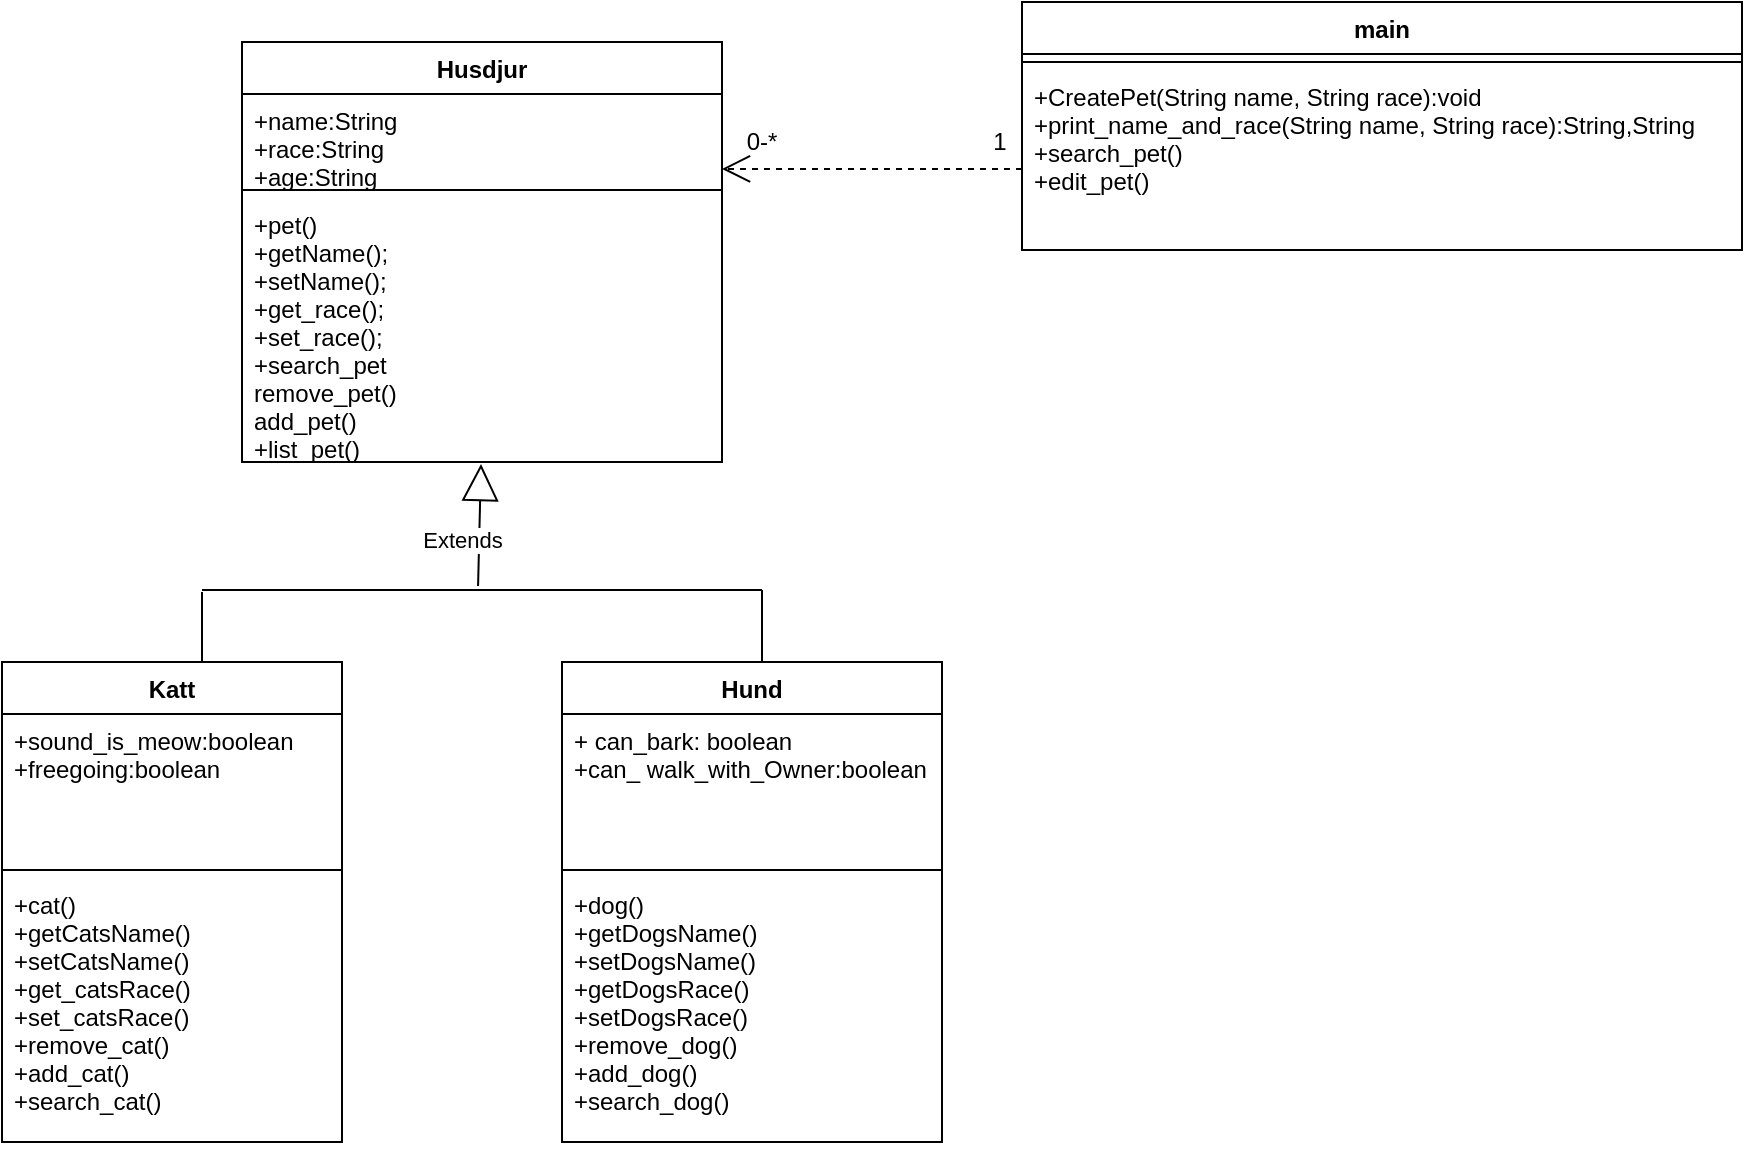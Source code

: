 <mxfile version="13.9.9" type="device"><diagram id="62Jtw1k1Lad6mSgGjFzU" name="Sida-1"><mxGraphModel dx="1086" dy="806" grid="1" gridSize="10" guides="1" tooltips="1" connect="1" arrows="1" fold="1" page="1" pageScale="1" pageWidth="827" pageHeight="1169" math="0" shadow="0"><root><mxCell id="0"/><mxCell id="1" parent="0"/><mxCell id="jmDAIur87etK6Wn2ecsM-1" value="Katt" style="swimlane;fontStyle=1;align=center;verticalAlign=top;childLayout=stackLayout;horizontal=1;startSize=26;horizontalStack=0;resizeParent=1;resizeParentMax=0;resizeLast=0;collapsible=1;marginBottom=0;" parent="1" vertex="1"><mxGeometry x="70" y="660" width="170" height="240" as="geometry"/></mxCell><mxCell id="jmDAIur87etK6Wn2ecsM-2" value="+sound_is_meow:boolean&#10;+freegoing:boolean" style="text;strokeColor=none;fillColor=none;align=left;verticalAlign=top;spacingLeft=4;spacingRight=4;overflow=hidden;rotatable=0;points=[[0,0.5],[1,0.5]];portConstraint=eastwest;" parent="jmDAIur87etK6Wn2ecsM-1" vertex="1"><mxGeometry y="26" width="170" height="74" as="geometry"/></mxCell><mxCell id="jmDAIur87etK6Wn2ecsM-3" value="" style="line;strokeWidth=1;fillColor=none;align=left;verticalAlign=middle;spacingTop=-1;spacingLeft=3;spacingRight=3;rotatable=0;labelPosition=right;points=[];portConstraint=eastwest;" parent="jmDAIur87etK6Wn2ecsM-1" vertex="1"><mxGeometry y="100" width="170" height="8" as="geometry"/></mxCell><mxCell id="jmDAIur87etK6Wn2ecsM-4" value="+cat()&#10;+getCatsName()&#10;+setCatsName()&#10;+get_catsRace()&#10;+set_catsRace()&#10;+remove_cat()&#10;+add_cat()&#10;+search_cat()" style="text;strokeColor=none;fillColor=none;align=left;verticalAlign=top;spacingLeft=4;spacingRight=4;overflow=hidden;rotatable=0;points=[[0,0.5],[1,0.5]];portConstraint=eastwest;" parent="jmDAIur87etK6Wn2ecsM-1" vertex="1"><mxGeometry y="108" width="170" height="132" as="geometry"/></mxCell><mxCell id="jmDAIur87etK6Wn2ecsM-5" value="Hund" style="swimlane;fontStyle=1;align=center;verticalAlign=top;childLayout=stackLayout;horizontal=1;startSize=26;horizontalStack=0;resizeParent=1;resizeParentMax=0;resizeLast=0;collapsible=1;marginBottom=0;" parent="1" vertex="1"><mxGeometry x="350" y="660" width="190" height="240" as="geometry"/></mxCell><mxCell id="jmDAIur87etK6Wn2ecsM-6" value="+ can_bark: boolean&#10;+can_ walk_with_Owner:boolean" style="text;strokeColor=none;fillColor=none;align=left;verticalAlign=top;spacingLeft=4;spacingRight=4;overflow=hidden;rotatable=0;points=[[0,0.5],[1,0.5]];portConstraint=eastwest;" parent="jmDAIur87etK6Wn2ecsM-5" vertex="1"><mxGeometry y="26" width="190" height="74" as="geometry"/></mxCell><mxCell id="jmDAIur87etK6Wn2ecsM-7" value="" style="line;strokeWidth=1;fillColor=none;align=left;verticalAlign=middle;spacingTop=-1;spacingLeft=3;spacingRight=3;rotatable=0;labelPosition=right;points=[];portConstraint=eastwest;" parent="jmDAIur87etK6Wn2ecsM-5" vertex="1"><mxGeometry y="100" width="190" height="8" as="geometry"/></mxCell><mxCell id="jmDAIur87etK6Wn2ecsM-8" value="+dog()&#10;+getDogsName()&#10;+setDogsName()&#10;+getDogsRace()&#10;+setDogsRace()&#10;+remove_dog()&#10;+add_dog()&#10;+search_dog()&#10;" style="text;strokeColor=none;fillColor=none;align=left;verticalAlign=top;spacingLeft=4;spacingRight=4;overflow=hidden;rotatable=0;points=[[0,0.5],[1,0.5]];portConstraint=eastwest;" parent="jmDAIur87etK6Wn2ecsM-5" vertex="1"><mxGeometry y="108" width="190" height="132" as="geometry"/></mxCell><mxCell id="jmDAIur87etK6Wn2ecsM-9" value="Husdjur" style="swimlane;fontStyle=1;align=center;verticalAlign=top;childLayout=stackLayout;horizontal=1;startSize=26;horizontalStack=0;resizeParent=1;resizeParentMax=0;resizeLast=0;collapsible=1;marginBottom=0;" parent="1" vertex="1"><mxGeometry x="190" y="350" width="240" height="210" as="geometry"/></mxCell><mxCell id="jmDAIur87etK6Wn2ecsM-10" value="+name:String&#10;+race:String&#10;+age:String&#10;" style="text;strokeColor=none;fillColor=none;align=left;verticalAlign=top;spacingLeft=4;spacingRight=4;overflow=hidden;rotatable=0;points=[[0,0.5],[1,0.5]];portConstraint=eastwest;" parent="jmDAIur87etK6Wn2ecsM-9" vertex="1"><mxGeometry y="26" width="240" height="44" as="geometry"/></mxCell><mxCell id="jmDAIur87etK6Wn2ecsM-11" value="" style="line;strokeWidth=1;fillColor=none;align=left;verticalAlign=middle;spacingTop=-1;spacingLeft=3;spacingRight=3;rotatable=0;labelPosition=right;points=[];portConstraint=eastwest;" parent="jmDAIur87etK6Wn2ecsM-9" vertex="1"><mxGeometry y="70" width="240" height="8" as="geometry"/></mxCell><mxCell id="jmDAIur87etK6Wn2ecsM-12" value="+pet()&#10;+getName();&#10;+setName();&#10;+get_race();&#10;+set_race();&#10;+search_pet&#10;remove_pet()&#10;add_pet()&#10;+list_pet()" style="text;strokeColor=none;fillColor=none;align=left;verticalAlign=top;spacingLeft=4;spacingRight=4;overflow=hidden;rotatable=0;points=[[0,0.5],[1,0.5]];portConstraint=eastwest;" parent="jmDAIur87etK6Wn2ecsM-9" vertex="1"><mxGeometry y="78" width="240" height="132" as="geometry"/></mxCell><mxCell id="jmDAIur87etK6Wn2ecsM-14" value="Extends" style="endArrow=block;endSize=16;endFill=0;html=1;entryX=0.733;entryY=1.022;entryDx=0;entryDy=0;entryPerimeter=0;exitX=0.493;exitY=0.25;exitDx=0;exitDy=0;exitPerimeter=0;" parent="1" edge="1" source="jmDAIur87etK6Wn2ecsM-16"><mxGeometry x="-0.254" y="10" width="160" relative="1" as="geometry"><mxPoint x="309.5" y="628" as="sourcePoint"/><mxPoint x="309.5" y="561" as="targetPoint"/><Array as="points"/><mxPoint x="1" as="offset"/></mxGeometry></mxCell><mxCell id="jmDAIur87etK6Wn2ecsM-16" value="" style="line;strokeWidth=1;fillColor=none;align=left;verticalAlign=middle;spacingTop=-1;spacingLeft=3;spacingRight=3;rotatable=0;labelPosition=right;points=[];portConstraint=eastwest;" parent="1" vertex="1"><mxGeometry x="170" y="620" width="280" height="8" as="geometry"/></mxCell><mxCell id="jmDAIur87etK6Wn2ecsM-21" value="" style="endArrow=none;html=1;exitX=0;exitY=0.625;exitDx=0;exitDy=0;exitPerimeter=0;" parent="1" source="jmDAIur87etK6Wn2ecsM-16" edge="1"><mxGeometry width="50" height="50" relative="1" as="geometry"><mxPoint x="170" y="604" as="sourcePoint"/><mxPoint x="170" y="660" as="targetPoint"/></mxGeometry></mxCell><mxCell id="jmDAIur87etK6Wn2ecsM-22" value="" style="endArrow=none;html=1;" parent="1" edge="1"><mxGeometry width="50" height="50" relative="1" as="geometry"><mxPoint x="450" y="624" as="sourcePoint"/><mxPoint x="450" y="660" as="targetPoint"/></mxGeometry></mxCell><mxCell id="jmDAIur87etK6Wn2ecsM-26" value="main" style="swimlane;fontStyle=1;align=center;verticalAlign=top;childLayout=stackLayout;horizontal=1;startSize=26;horizontalStack=0;resizeParent=1;resizeParentMax=0;resizeLast=0;collapsible=1;marginBottom=0;" parent="1" vertex="1"><mxGeometry x="580" y="330" width="360" height="124" as="geometry"/></mxCell><mxCell id="jmDAIur87etK6Wn2ecsM-28" value="" style="line;strokeWidth=1;fillColor=none;align=left;verticalAlign=middle;spacingTop=-1;spacingLeft=3;spacingRight=3;rotatable=0;labelPosition=right;points=[];portConstraint=eastwest;" parent="jmDAIur87etK6Wn2ecsM-26" vertex="1"><mxGeometry y="26" width="360" height="8" as="geometry"/></mxCell><mxCell id="jmDAIur87etK6Wn2ecsM-32" value="+CreatePet(String name, String race):void&#10;+print_name_and_race(String name, String race):String,String&#10;+search_pet()&#10;+edit_pet()&#10;&#10;" style="text;strokeColor=none;fillColor=none;align=left;verticalAlign=top;spacingLeft=4;spacingRight=4;overflow=hidden;rotatable=0;points=[[0,0.5],[1,0.5]];portConstraint=eastwest;" parent="jmDAIur87etK6Wn2ecsM-26" vertex="1"><mxGeometry y="34" width="360" height="90" as="geometry"/></mxCell><mxCell id="jmDAIur87etK6Wn2ecsM-30" value="" style="endArrow=open;endSize=12;dashed=1;html=1;entryX=1;entryY=0.852;entryDx=0;entryDy=0;entryPerimeter=0;" parent="1" target="jmDAIur87etK6Wn2ecsM-10" edge="1"><mxGeometry x="0.2" y="-23" width="160" relative="1" as="geometry"><mxPoint x="580" y="413.5" as="sourcePoint"/><mxPoint x="500" y="413.5" as="targetPoint"/><mxPoint as="offset"/></mxGeometry></mxCell><mxCell id="jmDAIur87etK6Wn2ecsM-33" value="0-*" style="text;html=1;strokeColor=none;fillColor=none;align=center;verticalAlign=middle;whiteSpace=wrap;rounded=0;opacity=80;" parent="1" vertex="1"><mxGeometry x="430" y="390" width="40" height="20" as="geometry"/></mxCell><mxCell id="jmDAIur87etK6Wn2ecsM-34" value="1" style="text;html=1;strokeColor=none;fillColor=none;align=center;verticalAlign=middle;whiteSpace=wrap;rounded=0;opacity=80;" parent="1" vertex="1"><mxGeometry x="559" y="390" width="20" height="20" as="geometry"/></mxCell></root></mxGraphModel></diagram></mxfile>